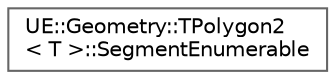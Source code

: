digraph "Graphical Class Hierarchy"
{
 // INTERACTIVE_SVG=YES
 // LATEX_PDF_SIZE
  bgcolor="transparent";
  edge [fontname=Helvetica,fontsize=10,labelfontname=Helvetica,labelfontsize=10];
  node [fontname=Helvetica,fontsize=10,shape=box,height=0.2,width=0.4];
  rankdir="LR";
  Node0 [id="Node000000",label="UE::Geometry::TPolygon2\l\< T \>::SegmentEnumerable",height=0.2,width=0.4,color="grey40", fillcolor="white", style="filled",URL="$dc/d31/classUE_1_1Geometry_1_1TPolygon2_1_1SegmentEnumerable.html",tooltip="Wrapper around SegmentIterator that has begin() and end() suitable for range-based for loop."];
}
